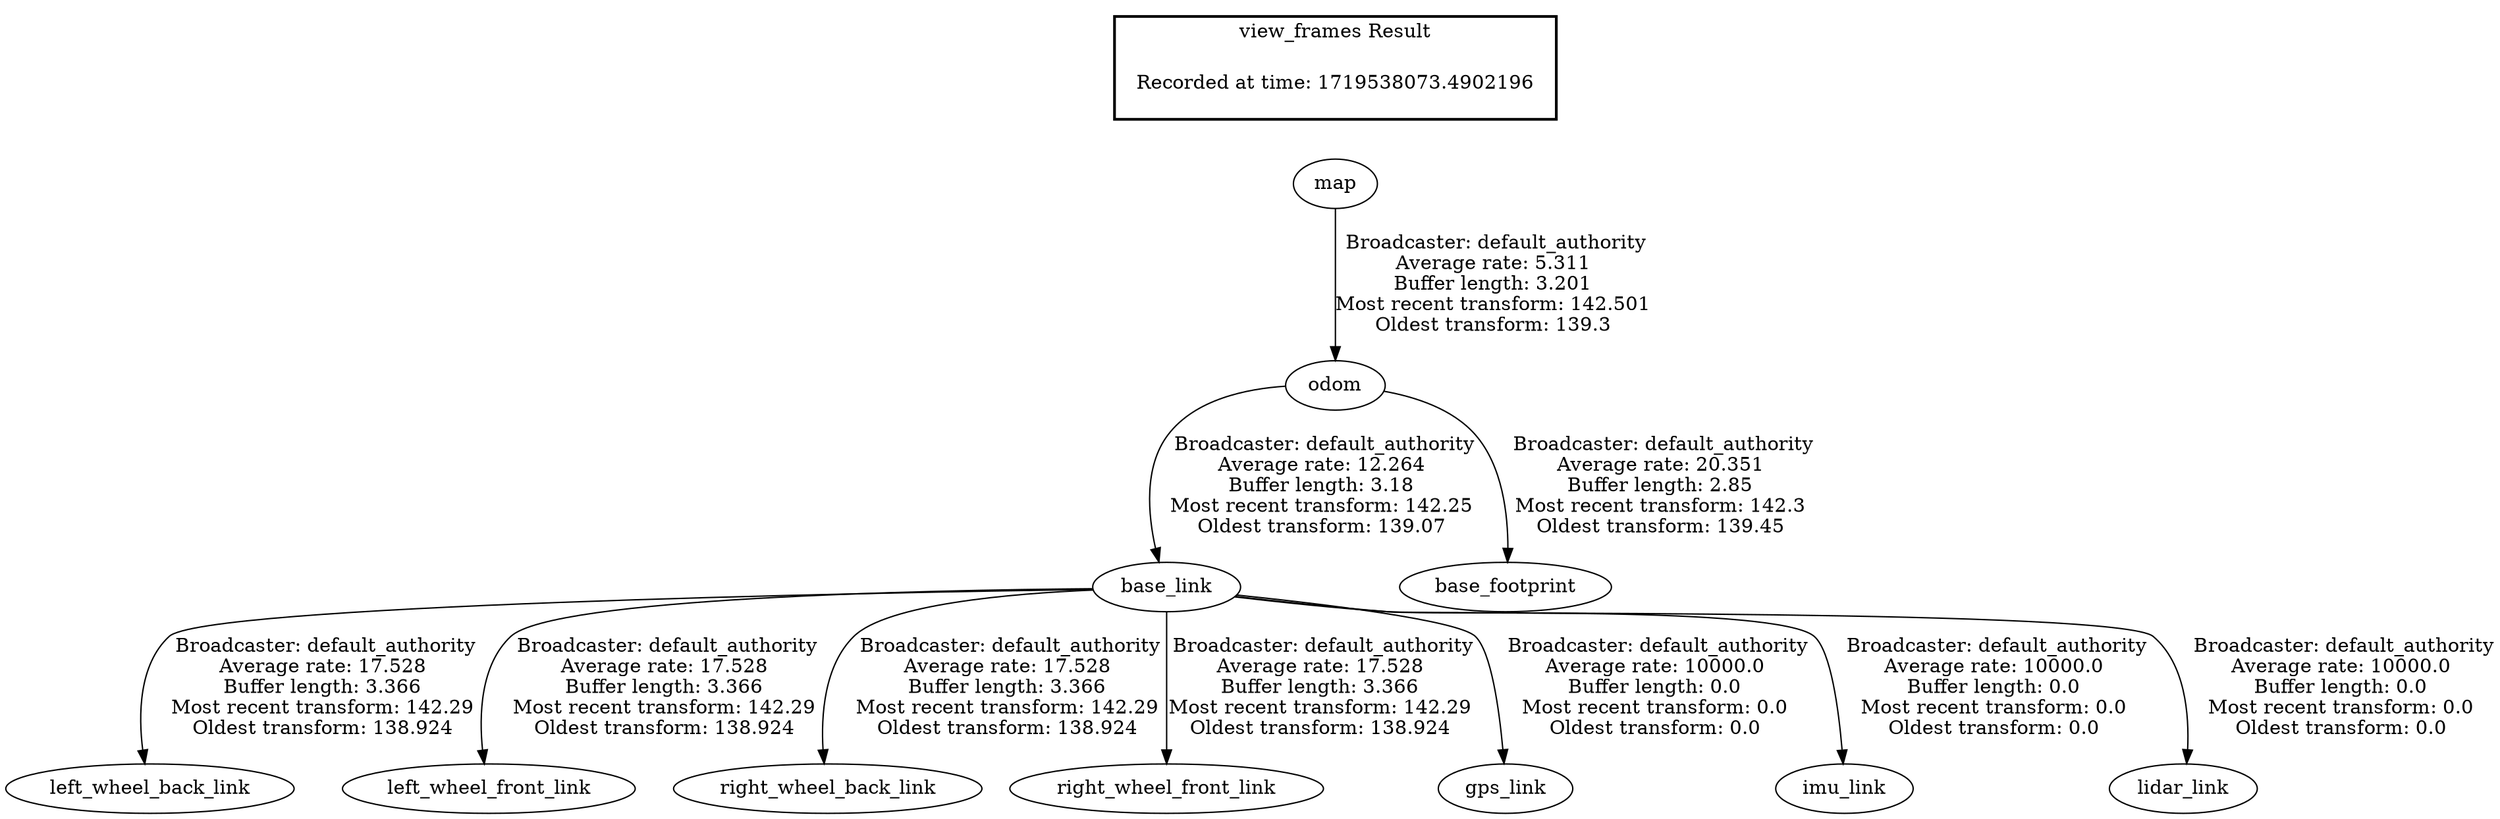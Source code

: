 digraph G {
"odom" -> "base_link"[label=" Broadcaster: default_authority\nAverage rate: 12.264\nBuffer length: 3.18\nMost recent transform: 142.25\nOldest transform: 139.07\n"];
"map" -> "odom"[label=" Broadcaster: default_authority\nAverage rate: 5.311\nBuffer length: 3.201\nMost recent transform: 142.501\nOldest transform: 139.3\n"];
"base_link" -> "left_wheel_back_link"[label=" Broadcaster: default_authority\nAverage rate: 17.528\nBuffer length: 3.366\nMost recent transform: 142.29\nOldest transform: 138.924\n"];
"base_link" -> "left_wheel_front_link"[label=" Broadcaster: default_authority\nAverage rate: 17.528\nBuffer length: 3.366\nMost recent transform: 142.29\nOldest transform: 138.924\n"];
"base_link" -> "right_wheel_back_link"[label=" Broadcaster: default_authority\nAverage rate: 17.528\nBuffer length: 3.366\nMost recent transform: 142.29\nOldest transform: 138.924\n"];
"base_link" -> "right_wheel_front_link"[label=" Broadcaster: default_authority\nAverage rate: 17.528\nBuffer length: 3.366\nMost recent transform: 142.29\nOldest transform: 138.924\n"];
"odom" -> "base_footprint"[label=" Broadcaster: default_authority\nAverage rate: 20.351\nBuffer length: 2.85\nMost recent transform: 142.3\nOldest transform: 139.45\n"];
"base_link" -> "gps_link"[label=" Broadcaster: default_authority\nAverage rate: 10000.0\nBuffer length: 0.0\nMost recent transform: 0.0\nOldest transform: 0.0\n"];
"base_link" -> "imu_link"[label=" Broadcaster: default_authority\nAverage rate: 10000.0\nBuffer length: 0.0\nMost recent transform: 0.0\nOldest transform: 0.0\n"];
"base_link" -> "lidar_link"[label=" Broadcaster: default_authority\nAverage rate: 10000.0\nBuffer length: 0.0\nMost recent transform: 0.0\nOldest transform: 0.0\n"];
edge [style=invis];
 subgraph cluster_legend { style=bold; color=black; label ="view_frames Result";
"Recorded at time: 1719538073.4902196"[ shape=plaintext ] ;
}->"map";
}